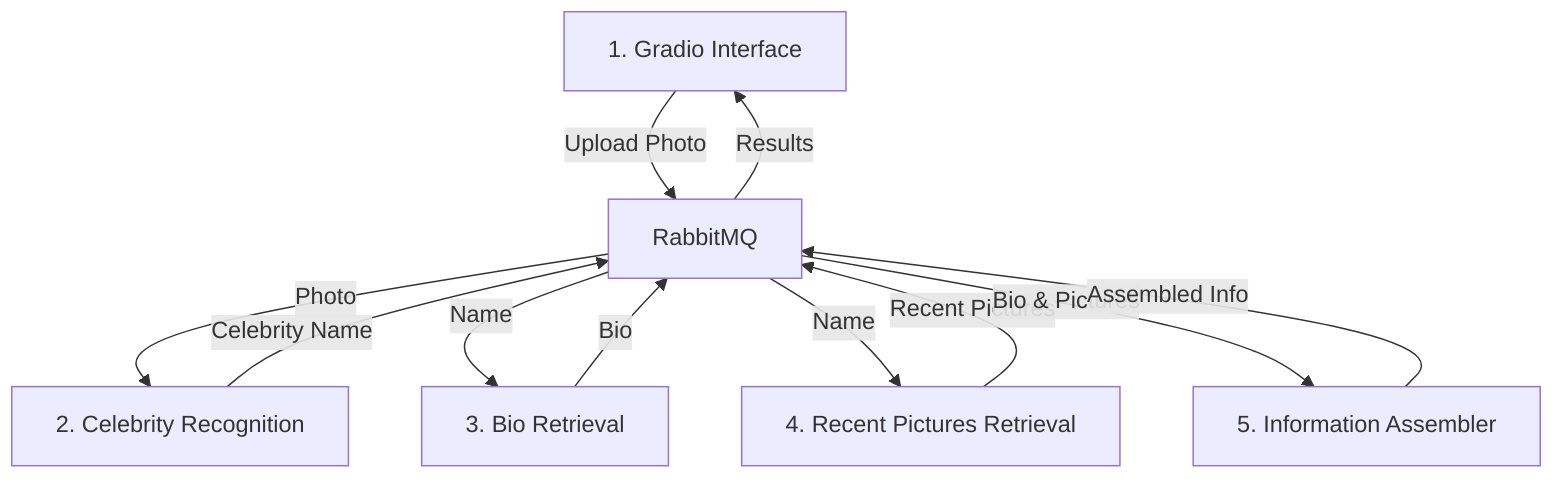 graph TD
    A[1. Gradio Interface] -->|Upload Photo| B[RabbitMQ]
    B -->|Photo| C[2. Celebrity Recognition]
    C -->|Celebrity Name| B
    B -->|Name| D[3. Bio Retrieval]
    B -->|Name| E[4. Recent Pictures Retrieval]
    D -->|Bio| B
    E -->|Recent Pictures| B
    B -->|Bio & Pictures| F[5. Information Assembler]
    F -->|Assembled Info| B
    B -->|Results| A